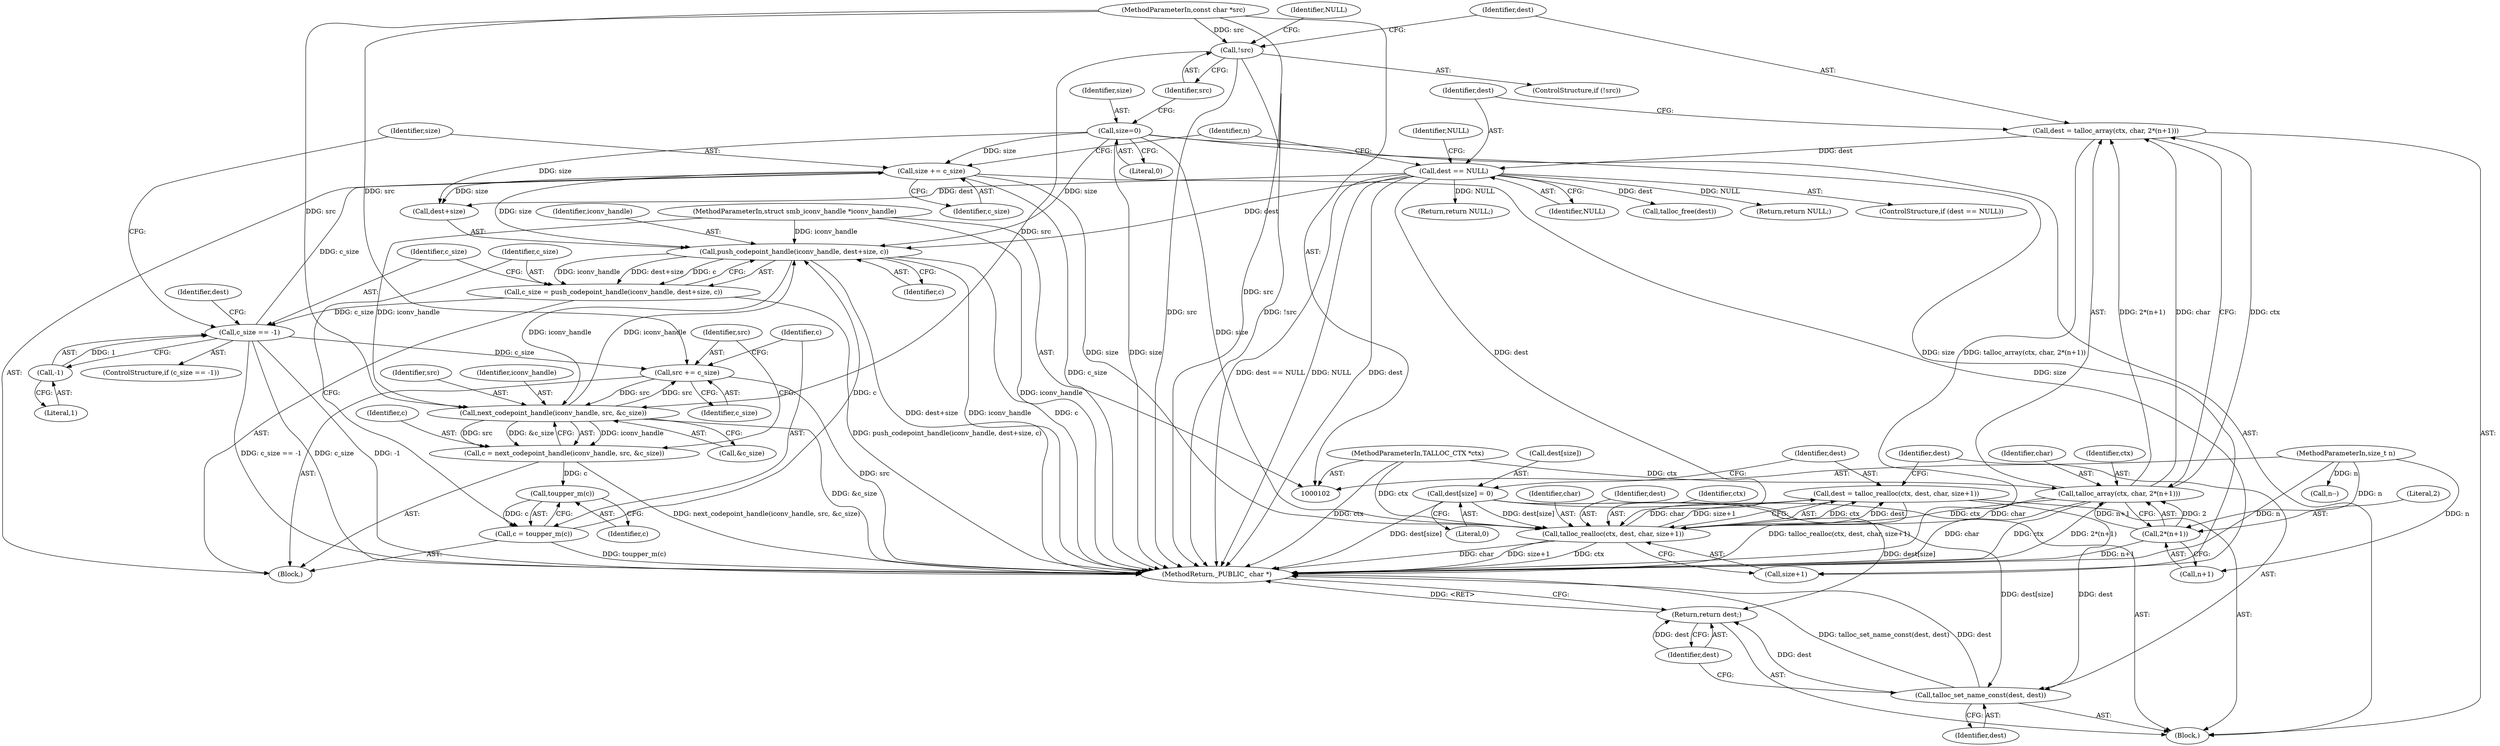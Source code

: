 digraph "1_samba_ba5dbda6d0174a59d221c45cca52ecd232820d48_1@API" {
"1000185" [label="(Call,dest = talloc_realloc(ctx, dest, char, size+1))"];
"1000187" [label="(Call,talloc_realloc(ctx, dest, char, size+1))"];
"1000121" [label="(Call,talloc_array(ctx, char, 2*(n+1)))"];
"1000104" [label="(MethodParameterIn,TALLOC_CTX *ctx)"];
"1000124" [label="(Call,2*(n+1))"];
"1000106" [label="(MethodParameterIn,size_t n)"];
"1000180" [label="(Call,dest[size] = 0)"];
"1000130" [label="(Call,dest == NULL)"];
"1000119" [label="(Call,dest = talloc_array(ctx, char, 2*(n+1)))"];
"1000177" [label="(Call,size += c_size)"];
"1000168" [label="(Call,c_size == -1)"];
"1000159" [label="(Call,c_size = push_codepoint_handle(iconv_handle, dest+size, c))"];
"1000161" [label="(Call,push_codepoint_handle(iconv_handle, dest+size, c))"];
"1000147" [label="(Call,next_codepoint_handle(iconv_handle, src, &c_size))"];
"1000103" [label="(MethodParameterIn,struct smb_iconv_handle *iconv_handle)"];
"1000114" [label="(Call,!src)"];
"1000105" [label="(MethodParameterIn,const char *src)"];
"1000152" [label="(Call,src += c_size)"];
"1000109" [label="(Call,size=0)"];
"1000155" [label="(Call,c = toupper_m(c))"];
"1000157" [label="(Call,toupper_m(c))"];
"1000145" [label="(Call,c = next_codepoint_handle(iconv_handle, src, &c_size))"];
"1000170" [label="(Call,-1)"];
"1000194" [label="(Call,talloc_set_name_const(dest, dest))"];
"1000197" [label="(Return,return dest;)"];
"1000173" [label="(Call,talloc_free(dest))"];
"1000190" [label="(Identifier,char)"];
"1000161" [label="(Call,push_codepoint_handle(iconv_handle, dest+size, c))"];
"1000124" [label="(Call,2*(n+1))"];
"1000177" [label="(Call,size += c_size)"];
"1000194" [label="(Call,talloc_set_name_const(dest, dest))"];
"1000156" [label="(Identifier,c)"];
"1000114" [label="(Call,!src)"];
"1000168" [label="(Call,c_size == -1)"];
"1000150" [label="(Call,&c_size)"];
"1000198" [label="(Identifier,dest)"];
"1000186" [label="(Identifier,dest)"];
"1000184" [label="(Literal,0)"];
"1000123" [label="(Identifier,char)"];
"1000134" [label="(Return,return NULL;)"];
"1000118" [label="(Identifier,NULL)"];
"1000195" [label="(Identifier,dest)"];
"1000125" [label="(Literal,2)"];
"1000152" [label="(Call,src += c_size)"];
"1000166" [label="(Identifier,c)"];
"1000155" [label="(Call,c = toupper_m(c))"];
"1000115" [label="(Identifier,src)"];
"1000119" [label="(Call,dest = talloc_array(ctx, char, 2*(n+1)))"];
"1000174" [label="(Identifier,dest)"];
"1000159" [label="(Call,c_size = push_codepoint_handle(iconv_handle, dest+size, c))"];
"1000191" [label="(Call,size+1)"];
"1000120" [label="(Identifier,dest)"];
"1000142" [label="(Block,)"];
"1000105" [label="(MethodParameterIn,const char *src)"];
"1000162" [label="(Identifier,iconv_handle)"];
"1000187" [label="(Call,talloc_realloc(ctx, dest, char, size+1))"];
"1000110" [label="(Identifier,size)"];
"1000129" [label="(ControlStructure,if (dest == NULL))"];
"1000145" [label="(Call,c = next_codepoint_handle(iconv_handle, src, &c_size))"];
"1000171" [label="(Literal,1)"];
"1000138" [label="(Call,n--)"];
"1000157" [label="(Call,toupper_m(c))"];
"1000197" [label="(Return,return dest;)"];
"1000126" [label="(Call,n+1)"];
"1000130" [label="(Call,dest == NULL)"];
"1000178" [label="(Identifier,size)"];
"1000189" [label="(Identifier,dest)"];
"1000107" [label="(Block,)"];
"1000135" [label="(Identifier,NULL)"];
"1000170" [label="(Call,-1)"];
"1000103" [label="(MethodParameterIn,struct smb_iconv_handle *iconv_handle)"];
"1000121" [label="(Call,talloc_array(ctx, char, 2*(n+1)))"];
"1000106" [label="(MethodParameterIn,size_t n)"];
"1000111" [label="(Literal,0)"];
"1000146" [label="(Identifier,c)"];
"1000139" [label="(Identifier,n)"];
"1000175" [label="(Return,return NULL;)"];
"1000158" [label="(Identifier,c)"];
"1000196" [label="(Identifier,dest)"];
"1000148" [label="(Identifier,iconv_handle)"];
"1000180" [label="(Call,dest[size] = 0)"];
"1000163" [label="(Call,dest+size)"];
"1000149" [label="(Identifier,src)"];
"1000113" [label="(ControlStructure,if (!src))"];
"1000109" [label="(Call,size=0)"];
"1000132" [label="(Identifier,NULL)"];
"1000153" [label="(Identifier,src)"];
"1000154" [label="(Identifier,c_size)"];
"1000122" [label="(Identifier,ctx)"];
"1000188" [label="(Identifier,ctx)"];
"1000160" [label="(Identifier,c_size)"];
"1000179" [label="(Identifier,c_size)"];
"1000147" [label="(Call,next_codepoint_handle(iconv_handle, src, &c_size))"];
"1000181" [label="(Call,dest[size])"];
"1000131" [label="(Identifier,dest)"];
"1000167" [label="(ControlStructure,if (c_size == -1))"];
"1000104" [label="(MethodParameterIn,TALLOC_CTX *ctx)"];
"1000185" [label="(Call,dest = talloc_realloc(ctx, dest, char, size+1))"];
"1000199" [label="(MethodReturn,_PUBLIC_ char *)"];
"1000169" [label="(Identifier,c_size)"];
"1000185" -> "1000107"  [label="AST: "];
"1000185" -> "1000187"  [label="CFG: "];
"1000186" -> "1000185"  [label="AST: "];
"1000187" -> "1000185"  [label="AST: "];
"1000195" -> "1000185"  [label="CFG: "];
"1000185" -> "1000199"  [label="DDG: talloc_realloc(ctx, dest, char, size+1)"];
"1000187" -> "1000185"  [label="DDG: ctx"];
"1000187" -> "1000185"  [label="DDG: dest"];
"1000187" -> "1000185"  [label="DDG: char"];
"1000187" -> "1000185"  [label="DDG: size+1"];
"1000185" -> "1000194"  [label="DDG: dest"];
"1000187" -> "1000191"  [label="CFG: "];
"1000188" -> "1000187"  [label="AST: "];
"1000189" -> "1000187"  [label="AST: "];
"1000190" -> "1000187"  [label="AST: "];
"1000191" -> "1000187"  [label="AST: "];
"1000187" -> "1000199"  [label="DDG: ctx"];
"1000187" -> "1000199"  [label="DDG: char"];
"1000187" -> "1000199"  [label="DDG: size+1"];
"1000121" -> "1000187"  [label="DDG: ctx"];
"1000121" -> "1000187"  [label="DDG: char"];
"1000104" -> "1000187"  [label="DDG: ctx"];
"1000180" -> "1000187"  [label="DDG: dest[size]"];
"1000130" -> "1000187"  [label="DDG: dest"];
"1000177" -> "1000187"  [label="DDG: size"];
"1000109" -> "1000187"  [label="DDG: size"];
"1000121" -> "1000119"  [label="AST: "];
"1000121" -> "1000124"  [label="CFG: "];
"1000122" -> "1000121"  [label="AST: "];
"1000123" -> "1000121"  [label="AST: "];
"1000124" -> "1000121"  [label="AST: "];
"1000119" -> "1000121"  [label="CFG: "];
"1000121" -> "1000199"  [label="DDG: char"];
"1000121" -> "1000199"  [label="DDG: ctx"];
"1000121" -> "1000199"  [label="DDG: 2*(n+1)"];
"1000121" -> "1000119"  [label="DDG: ctx"];
"1000121" -> "1000119"  [label="DDG: char"];
"1000121" -> "1000119"  [label="DDG: 2*(n+1)"];
"1000104" -> "1000121"  [label="DDG: ctx"];
"1000124" -> "1000121"  [label="DDG: 2"];
"1000124" -> "1000121"  [label="DDG: n+1"];
"1000104" -> "1000102"  [label="AST: "];
"1000104" -> "1000199"  [label="DDG: ctx"];
"1000124" -> "1000126"  [label="CFG: "];
"1000125" -> "1000124"  [label="AST: "];
"1000126" -> "1000124"  [label="AST: "];
"1000124" -> "1000199"  [label="DDG: n+1"];
"1000106" -> "1000124"  [label="DDG: n"];
"1000106" -> "1000102"  [label="AST: "];
"1000106" -> "1000199"  [label="DDG: n"];
"1000106" -> "1000126"  [label="DDG: n"];
"1000106" -> "1000138"  [label="DDG: n"];
"1000180" -> "1000107"  [label="AST: "];
"1000180" -> "1000184"  [label="CFG: "];
"1000181" -> "1000180"  [label="AST: "];
"1000184" -> "1000180"  [label="AST: "];
"1000186" -> "1000180"  [label="CFG: "];
"1000180" -> "1000199"  [label="DDG: dest[size]"];
"1000180" -> "1000194"  [label="DDG: dest[size]"];
"1000180" -> "1000197"  [label="DDG: dest[size]"];
"1000130" -> "1000129"  [label="AST: "];
"1000130" -> "1000132"  [label="CFG: "];
"1000131" -> "1000130"  [label="AST: "];
"1000132" -> "1000130"  [label="AST: "];
"1000135" -> "1000130"  [label="CFG: "];
"1000139" -> "1000130"  [label="CFG: "];
"1000130" -> "1000199"  [label="DDG: dest == NULL"];
"1000130" -> "1000199"  [label="DDG: NULL"];
"1000130" -> "1000199"  [label="DDG: dest"];
"1000119" -> "1000130"  [label="DDG: dest"];
"1000130" -> "1000134"  [label="DDG: NULL"];
"1000130" -> "1000161"  [label="DDG: dest"];
"1000130" -> "1000163"  [label="DDG: dest"];
"1000130" -> "1000173"  [label="DDG: dest"];
"1000130" -> "1000175"  [label="DDG: NULL"];
"1000119" -> "1000107"  [label="AST: "];
"1000120" -> "1000119"  [label="AST: "];
"1000131" -> "1000119"  [label="CFG: "];
"1000119" -> "1000199"  [label="DDG: talloc_array(ctx, char, 2*(n+1))"];
"1000177" -> "1000142"  [label="AST: "];
"1000177" -> "1000179"  [label="CFG: "];
"1000178" -> "1000177"  [label="AST: "];
"1000179" -> "1000177"  [label="AST: "];
"1000139" -> "1000177"  [label="CFG: "];
"1000177" -> "1000199"  [label="DDG: c_size"];
"1000177" -> "1000161"  [label="DDG: size"];
"1000177" -> "1000163"  [label="DDG: size"];
"1000168" -> "1000177"  [label="DDG: c_size"];
"1000109" -> "1000177"  [label="DDG: size"];
"1000177" -> "1000191"  [label="DDG: size"];
"1000168" -> "1000167"  [label="AST: "];
"1000168" -> "1000170"  [label="CFG: "];
"1000169" -> "1000168"  [label="AST: "];
"1000170" -> "1000168"  [label="AST: "];
"1000174" -> "1000168"  [label="CFG: "];
"1000178" -> "1000168"  [label="CFG: "];
"1000168" -> "1000199"  [label="DDG: c_size == -1"];
"1000168" -> "1000199"  [label="DDG: c_size"];
"1000168" -> "1000199"  [label="DDG: -1"];
"1000168" -> "1000152"  [label="DDG: c_size"];
"1000159" -> "1000168"  [label="DDG: c_size"];
"1000170" -> "1000168"  [label="DDG: 1"];
"1000159" -> "1000142"  [label="AST: "];
"1000159" -> "1000161"  [label="CFG: "];
"1000160" -> "1000159"  [label="AST: "];
"1000161" -> "1000159"  [label="AST: "];
"1000169" -> "1000159"  [label="CFG: "];
"1000159" -> "1000199"  [label="DDG: push_codepoint_handle(iconv_handle, dest+size, c)"];
"1000161" -> "1000159"  [label="DDG: iconv_handle"];
"1000161" -> "1000159"  [label="DDG: dest+size"];
"1000161" -> "1000159"  [label="DDG: c"];
"1000161" -> "1000166"  [label="CFG: "];
"1000162" -> "1000161"  [label="AST: "];
"1000163" -> "1000161"  [label="AST: "];
"1000166" -> "1000161"  [label="AST: "];
"1000161" -> "1000199"  [label="DDG: c"];
"1000161" -> "1000199"  [label="DDG: dest+size"];
"1000161" -> "1000199"  [label="DDG: iconv_handle"];
"1000161" -> "1000147"  [label="DDG: iconv_handle"];
"1000147" -> "1000161"  [label="DDG: iconv_handle"];
"1000103" -> "1000161"  [label="DDG: iconv_handle"];
"1000109" -> "1000161"  [label="DDG: size"];
"1000155" -> "1000161"  [label="DDG: c"];
"1000147" -> "1000145"  [label="AST: "];
"1000147" -> "1000150"  [label="CFG: "];
"1000148" -> "1000147"  [label="AST: "];
"1000149" -> "1000147"  [label="AST: "];
"1000150" -> "1000147"  [label="AST: "];
"1000145" -> "1000147"  [label="CFG: "];
"1000147" -> "1000199"  [label="DDG: &c_size"];
"1000147" -> "1000145"  [label="DDG: iconv_handle"];
"1000147" -> "1000145"  [label="DDG: src"];
"1000147" -> "1000145"  [label="DDG: &c_size"];
"1000103" -> "1000147"  [label="DDG: iconv_handle"];
"1000114" -> "1000147"  [label="DDG: src"];
"1000152" -> "1000147"  [label="DDG: src"];
"1000105" -> "1000147"  [label="DDG: src"];
"1000147" -> "1000152"  [label="DDG: src"];
"1000103" -> "1000102"  [label="AST: "];
"1000103" -> "1000199"  [label="DDG: iconv_handle"];
"1000114" -> "1000113"  [label="AST: "];
"1000114" -> "1000115"  [label="CFG: "];
"1000115" -> "1000114"  [label="AST: "];
"1000118" -> "1000114"  [label="CFG: "];
"1000120" -> "1000114"  [label="CFG: "];
"1000114" -> "1000199"  [label="DDG: !src"];
"1000114" -> "1000199"  [label="DDG: src"];
"1000105" -> "1000114"  [label="DDG: src"];
"1000105" -> "1000102"  [label="AST: "];
"1000105" -> "1000199"  [label="DDG: src"];
"1000105" -> "1000152"  [label="DDG: src"];
"1000152" -> "1000142"  [label="AST: "];
"1000152" -> "1000154"  [label="CFG: "];
"1000153" -> "1000152"  [label="AST: "];
"1000154" -> "1000152"  [label="AST: "];
"1000156" -> "1000152"  [label="CFG: "];
"1000152" -> "1000199"  [label="DDG: src"];
"1000109" -> "1000107"  [label="AST: "];
"1000109" -> "1000111"  [label="CFG: "];
"1000110" -> "1000109"  [label="AST: "];
"1000111" -> "1000109"  [label="AST: "];
"1000115" -> "1000109"  [label="CFG: "];
"1000109" -> "1000199"  [label="DDG: size"];
"1000109" -> "1000163"  [label="DDG: size"];
"1000109" -> "1000191"  [label="DDG: size"];
"1000155" -> "1000142"  [label="AST: "];
"1000155" -> "1000157"  [label="CFG: "];
"1000156" -> "1000155"  [label="AST: "];
"1000157" -> "1000155"  [label="AST: "];
"1000160" -> "1000155"  [label="CFG: "];
"1000155" -> "1000199"  [label="DDG: toupper_m(c)"];
"1000157" -> "1000155"  [label="DDG: c"];
"1000157" -> "1000158"  [label="CFG: "];
"1000158" -> "1000157"  [label="AST: "];
"1000145" -> "1000157"  [label="DDG: c"];
"1000145" -> "1000142"  [label="AST: "];
"1000146" -> "1000145"  [label="AST: "];
"1000153" -> "1000145"  [label="CFG: "];
"1000145" -> "1000199"  [label="DDG: next_codepoint_handle(iconv_handle, src, &c_size)"];
"1000170" -> "1000171"  [label="CFG: "];
"1000171" -> "1000170"  [label="AST: "];
"1000194" -> "1000107"  [label="AST: "];
"1000194" -> "1000196"  [label="CFG: "];
"1000195" -> "1000194"  [label="AST: "];
"1000196" -> "1000194"  [label="AST: "];
"1000198" -> "1000194"  [label="CFG: "];
"1000194" -> "1000199"  [label="DDG: talloc_set_name_const(dest, dest)"];
"1000194" -> "1000199"  [label="DDG: dest"];
"1000194" -> "1000197"  [label="DDG: dest"];
"1000197" -> "1000107"  [label="AST: "];
"1000197" -> "1000198"  [label="CFG: "];
"1000198" -> "1000197"  [label="AST: "];
"1000199" -> "1000197"  [label="CFG: "];
"1000197" -> "1000199"  [label="DDG: <RET>"];
"1000198" -> "1000197"  [label="DDG: dest"];
}
